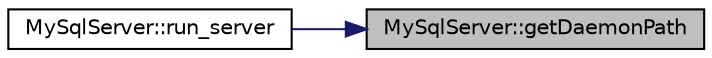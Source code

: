 digraph "MySqlServer::getDaemonPath"
{
 // LATEX_PDF_SIZE
  edge [fontname="Helvetica",fontsize="10",labelfontname="Helvetica",labelfontsize="10"];
  node [fontname="Helvetica",fontsize="10",shape=record];
  rankdir="RL";
  Node1 [label="MySqlServer::getDaemonPath",height=0.2,width=0.4,color="black", fillcolor="grey75", style="filled", fontcolor="black",tooltip=" "];
  Node1 -> Node2 [dir="back",color="midnightblue",fontsize="10",style="solid",fontname="Helvetica"];
  Node2 [label="MySqlServer::run_server",height=0.2,width=0.4,color="black", fillcolor="white", style="filled",URL="$class_my_sql_server.html#a2b62b92be3e724c96eee5625dbea3018",tooltip=" "];
}
